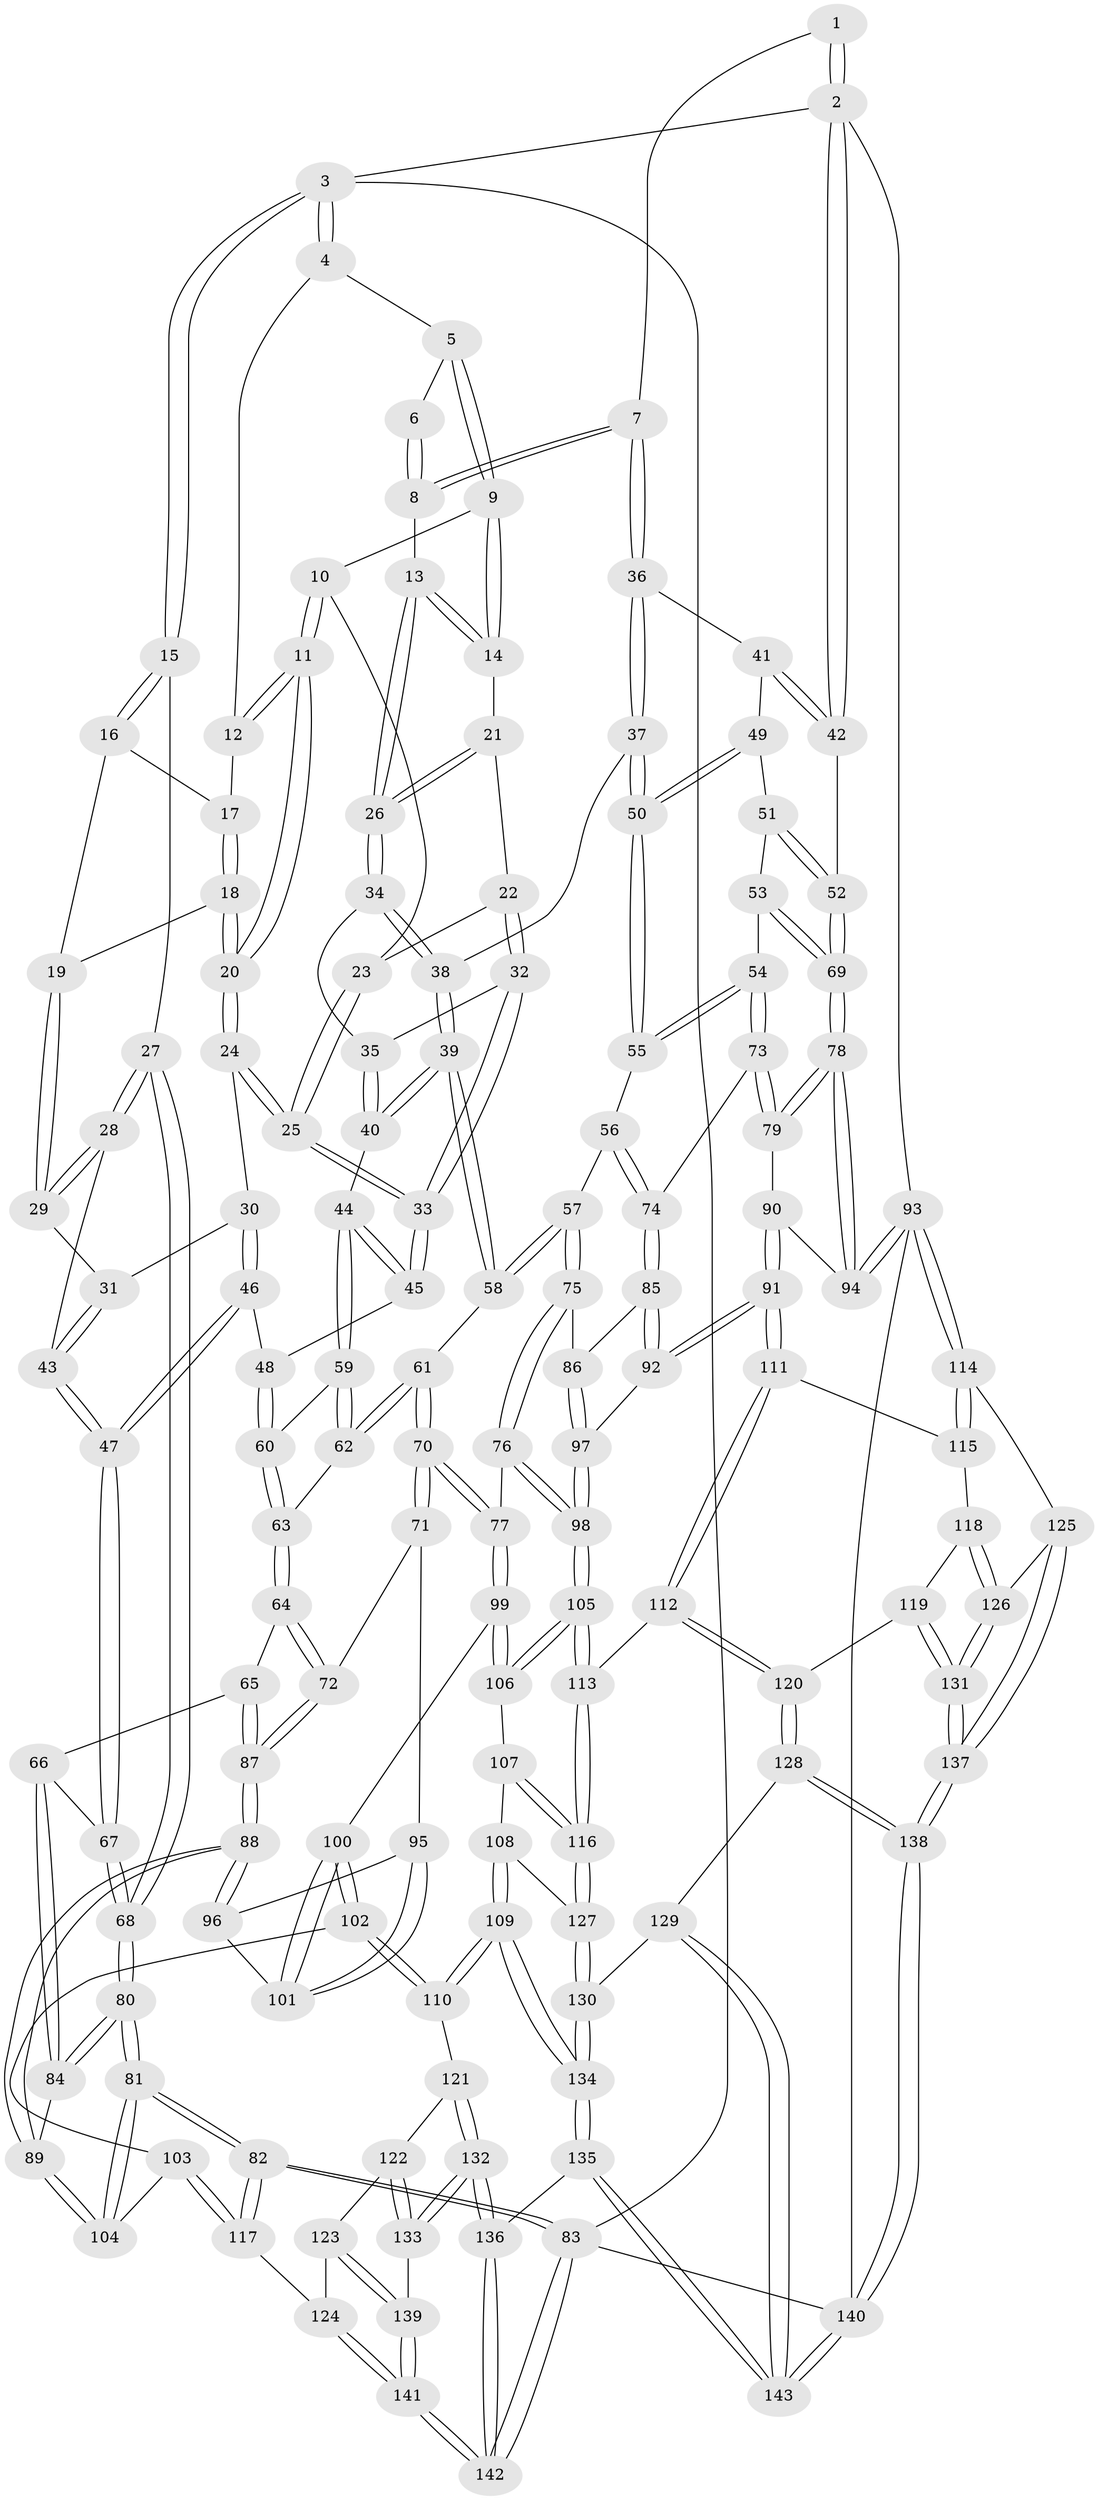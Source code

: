 // Generated by graph-tools (version 1.1) at 2025/38/03/09/25 02:38:24]
// undirected, 143 vertices, 354 edges
graph export_dot {
graph [start="1"]
  node [color=gray90,style=filled];
  1 [pos="+0.6046699246530112+0"];
  2 [pos="+1+0"];
  3 [pos="+0+0"];
  4 [pos="+0.22449429886211633+0"];
  5 [pos="+0.42211418276999346+0"];
  6 [pos="+0.5019618022363457+0"];
  7 [pos="+0.6655509787176204+0.13057122567947788"];
  8 [pos="+0.5391054021961678+0.10778458729843196"];
  9 [pos="+0.4046792641879365+0"];
  10 [pos="+0.3565827211559964+0.0031871217766174247"];
  11 [pos="+0.23934343417352738+0.09728372406786456"];
  12 [pos="+0.19104929543246232+0.0010675904309264776"];
  13 [pos="+0.4905246120056068+0.1376420224242777"];
  14 [pos="+0.41501153441721156+0"];
  15 [pos="+0+0"];
  16 [pos="+0.11108229223047664+0.04775833539202279"];
  17 [pos="+0.15320333523005827+0.03865235844005533"];
  18 [pos="+0.14185130573049162+0.11812056700410428"];
  19 [pos="+0.10339453370333825+0.1200076827045628"];
  20 [pos="+0.2414886462766777+0.18405677062429213"];
  21 [pos="+0.40434867469486274+0.11538897747343269"];
  22 [pos="+0.3767491573681144+0.13584344254626035"];
  23 [pos="+0.3436405471548429+0.06781744920619072"];
  24 [pos="+0.2433438373470099+0.18826888474701137"];
  25 [pos="+0.25834257631751606+0.19713880960182056"];
  26 [pos="+0.4837196092296794+0.15111531970174652"];
  27 [pos="+0+0.04781568025029018"];
  28 [pos="+0+0.11458044595386302"];
  29 [pos="+0.011225419126536993+0.14980924198598736"];
  30 [pos="+0.16374051073046808+0.22160376019516817"];
  31 [pos="+0.10577579643005808+0.21227767457113209"];
  32 [pos="+0.34111929271160574+0.19790517626592194"];
  33 [pos="+0.28987957089631855+0.22607669560707483"];
  34 [pos="+0.4822088916504343+0.17102892263348257"];
  35 [pos="+0.42961649162496995+0.19412839566787532"];
  36 [pos="+0.6977243764863165+0.17837239536764088"];
  37 [pos="+0.6919187486662581+0.2088152544428479"];
  38 [pos="+0.5183824297872042+0.21839631998052766"];
  39 [pos="+0.48656560330110343+0.3094297031149603"];
  40 [pos="+0.4417721124115093+0.28775250167032757"];
  41 [pos="+0.7814647832115509+0.1288997254311662"];
  42 [pos="+1+0"];
  43 [pos="+0.06507241499671632+0.30824953409127703"];
  44 [pos="+0.3082389318926337+0.27201243768233324"];
  45 [pos="+0.2937386533223548+0.24381563682700938"];
  46 [pos="+0.12667527872336484+0.325703491080929"];
  47 [pos="+0.08500841448832978+0.342096906897071"];
  48 [pos="+0.171559490113541+0.33903962446285946"];
  49 [pos="+0.9112053366521811+0.25531088484737197"];
  50 [pos="+0.6973557985891279+0.23465922301511807"];
  51 [pos="+0.918908786931211+0.25810131354000293"];
  52 [pos="+1+0"];
  53 [pos="+0.8943747119329936+0.34788496286749926"];
  54 [pos="+0.8359883840352386+0.4018171302993944"];
  55 [pos="+0.6947117363346474+0.3171184530515757"];
  56 [pos="+0.6447299504436019+0.3636646764148353"];
  57 [pos="+0.578391504689404+0.40140444141992715"];
  58 [pos="+0.500207312270362+0.3468539309551488"];
  59 [pos="+0.30854487266338937+0.27592836634135237"];
  60 [pos="+0.20270742932048563+0.39166304947535885"];
  61 [pos="+0.3560436197526257+0.41015079470143556"];
  62 [pos="+0.3390638948912333+0.38760923802413183"];
  63 [pos="+0.205258135345569+0.4148053401618864"];
  64 [pos="+0.1933785745459541+0.4386472062270193"];
  65 [pos="+0.11961529008163559+0.45538741359171675"];
  66 [pos="+0.10158399533776374+0.44534365023861805"];
  67 [pos="+0.07177551974712612+0.3753121496638198"];
  68 [pos="+0+0.4126726779877322"];
  69 [pos="+1+0.4285661211120099"];
  70 [pos="+0.36090055529479226+0.5025395944362542"];
  71 [pos="+0.266541316050881+0.512872818937573"];
  72 [pos="+0.25401365157962297+0.5100043448052712"];
  73 [pos="+0.8401691756151276+0.4247056796403143"];
  74 [pos="+0.7197022317402841+0.4982059283202187"];
  75 [pos="+0.5611725090300784+0.47107467736641917"];
  76 [pos="+0.42385033001510314+0.5584861185952062"];
  77 [pos="+0.4155383663708205+0.5612451035996766"];
  78 [pos="+1+0.5208948069240296"];
  79 [pos="+0.868393103910855+0.4820469859715716"];
  80 [pos="+0+0.5188565022895024"];
  81 [pos="+0+0.7049510134852534"];
  82 [pos="+0+0.7991676231373522"];
  83 [pos="+0+1"];
  84 [pos="+0.002005134959798969+0.5095340863510134"];
  85 [pos="+0.7014047356113656+0.5568751018789655"];
  86 [pos="+0.5706829415111357+0.48230069094087863"];
  87 [pos="+0.13813677549059927+0.5898257825153013"];
  88 [pos="+0.12946952023672925+0.6132983066514546"];
  89 [pos="+0.12765484151095421+0.616372986558241"];
  90 [pos="+0.8287167364531002+0.5964012427245261"];
  91 [pos="+0.8039567893672724+0.6487318138170092"];
  92 [pos="+0.7262600147086405+0.6084297138711982"];
  93 [pos="+1+0.7500067722847181"];
  94 [pos="+1+0.5485093961853349"];
  95 [pos="+0.25405624169134605+0.5892854657475229"];
  96 [pos="+0.21329121153196381+0.6011166586395452"];
  97 [pos="+0.6037557470078099+0.6483804291100027"];
  98 [pos="+0.6018611513614609+0.6503873800423424"];
  99 [pos="+0.40983082497701084+0.584644293386081"];
  100 [pos="+0.2931892036256505+0.6541451051691419"];
  101 [pos="+0.2804779879582226+0.6355133564634338"];
  102 [pos="+0.2215433660336239+0.7509863586749352"];
  103 [pos="+0.1675069620613566+0.7168218603509225"];
  104 [pos="+0.12219914832789162+0.6467550539621172"];
  105 [pos="+0.5774402870271005+0.7234409705337097"];
  106 [pos="+0.4299076754222379+0.6552234861347518"];
  107 [pos="+0.41242113498814464+0.7260519054363948"];
  108 [pos="+0.35394408881049716+0.7963775306333243"];
  109 [pos="+0.28623767500101016+0.8214675035621474"];
  110 [pos="+0.2506668528828113+0.8072457681254959"];
  111 [pos="+0.8116105497433177+0.6693162122413037"];
  112 [pos="+0.5999836912037632+0.7880163034755571"];
  113 [pos="+0.5902375098364039+0.7844428349353921"];
  114 [pos="+1+0.7696189433803384"];
  115 [pos="+0.8332127578342879+0.695137433684256"];
  116 [pos="+0.5508341810970013+0.8088126404075605"];
  117 [pos="+0+0.8484371547219046"];
  118 [pos="+0.7846464739267315+0.8143048551040107"];
  119 [pos="+0.7392629340364748+0.8515829128681508"];
  120 [pos="+0.6774475425873189+0.8674439386256872"];
  121 [pos="+0.24784843926187636+0.8102152665653326"];
  122 [pos="+0.18736225852616498+0.8542578328296807"];
  123 [pos="+0.08951248301754137+0.8950767497900168"];
  124 [pos="+0.05809771347364224+0.8976613762166562"];
  125 [pos="+0.9905064122352275+0.8401024363970759"];
  126 [pos="+0.8491611356362659+0.8840154598050539"];
  127 [pos="+0.5042021956925065+0.8644661034138816"];
  128 [pos="+0.6703604768311919+0.9155287772063359"];
  129 [pos="+0.5616609353251287+0.9491316409962193"];
  130 [pos="+0.4974247048504189+0.9119771145445376"];
  131 [pos="+0.8208432434330649+0.9710036974345015"];
  132 [pos="+0.21203830601043155+0.9784354793043882"];
  133 [pos="+0.17050566980218534+0.9585461056393945"];
  134 [pos="+0.3804461297310301+1"];
  135 [pos="+0.353268758219194+1"];
  136 [pos="+0.3293027998915413+1"];
  137 [pos="+0.8336299392377795+1"];
  138 [pos="+0.7994278807693229+1"];
  139 [pos="+0.1496679102201322+0.965429698260386"];
  140 [pos="+0.7994387352651244+1"];
  141 [pos="+0.07869533968762862+1"];
  142 [pos="+0.060103984023196194+1"];
  143 [pos="+0.6678629689240566+1"];
  1 -- 2;
  1 -- 2;
  1 -- 7;
  2 -- 3;
  2 -- 42;
  2 -- 42;
  2 -- 93;
  3 -- 4;
  3 -- 4;
  3 -- 15;
  3 -- 15;
  3 -- 83;
  4 -- 5;
  4 -- 12;
  5 -- 6;
  5 -- 9;
  5 -- 9;
  6 -- 8;
  6 -- 8;
  7 -- 8;
  7 -- 8;
  7 -- 36;
  7 -- 36;
  8 -- 13;
  9 -- 10;
  9 -- 14;
  9 -- 14;
  10 -- 11;
  10 -- 11;
  10 -- 23;
  11 -- 12;
  11 -- 12;
  11 -- 20;
  11 -- 20;
  12 -- 17;
  13 -- 14;
  13 -- 14;
  13 -- 26;
  13 -- 26;
  14 -- 21;
  15 -- 16;
  15 -- 16;
  15 -- 27;
  16 -- 17;
  16 -- 19;
  17 -- 18;
  17 -- 18;
  18 -- 19;
  18 -- 20;
  18 -- 20;
  19 -- 29;
  19 -- 29;
  20 -- 24;
  20 -- 24;
  21 -- 22;
  21 -- 26;
  21 -- 26;
  22 -- 23;
  22 -- 32;
  22 -- 32;
  23 -- 25;
  23 -- 25;
  24 -- 25;
  24 -- 25;
  24 -- 30;
  25 -- 33;
  25 -- 33;
  26 -- 34;
  26 -- 34;
  27 -- 28;
  27 -- 28;
  27 -- 68;
  27 -- 68;
  28 -- 29;
  28 -- 29;
  28 -- 43;
  29 -- 31;
  30 -- 31;
  30 -- 46;
  30 -- 46;
  31 -- 43;
  31 -- 43;
  32 -- 33;
  32 -- 33;
  32 -- 35;
  33 -- 45;
  33 -- 45;
  34 -- 35;
  34 -- 38;
  34 -- 38;
  35 -- 40;
  35 -- 40;
  36 -- 37;
  36 -- 37;
  36 -- 41;
  37 -- 38;
  37 -- 50;
  37 -- 50;
  38 -- 39;
  38 -- 39;
  39 -- 40;
  39 -- 40;
  39 -- 58;
  39 -- 58;
  40 -- 44;
  41 -- 42;
  41 -- 42;
  41 -- 49;
  42 -- 52;
  43 -- 47;
  43 -- 47;
  44 -- 45;
  44 -- 45;
  44 -- 59;
  44 -- 59;
  45 -- 48;
  46 -- 47;
  46 -- 47;
  46 -- 48;
  47 -- 67;
  47 -- 67;
  48 -- 60;
  48 -- 60;
  49 -- 50;
  49 -- 50;
  49 -- 51;
  50 -- 55;
  50 -- 55;
  51 -- 52;
  51 -- 52;
  51 -- 53;
  52 -- 69;
  52 -- 69;
  53 -- 54;
  53 -- 69;
  53 -- 69;
  54 -- 55;
  54 -- 55;
  54 -- 73;
  54 -- 73;
  55 -- 56;
  56 -- 57;
  56 -- 74;
  56 -- 74;
  57 -- 58;
  57 -- 58;
  57 -- 75;
  57 -- 75;
  58 -- 61;
  59 -- 60;
  59 -- 62;
  59 -- 62;
  60 -- 63;
  60 -- 63;
  61 -- 62;
  61 -- 62;
  61 -- 70;
  61 -- 70;
  62 -- 63;
  63 -- 64;
  63 -- 64;
  64 -- 65;
  64 -- 72;
  64 -- 72;
  65 -- 66;
  65 -- 87;
  65 -- 87;
  66 -- 67;
  66 -- 84;
  66 -- 84;
  67 -- 68;
  67 -- 68;
  68 -- 80;
  68 -- 80;
  69 -- 78;
  69 -- 78;
  70 -- 71;
  70 -- 71;
  70 -- 77;
  70 -- 77;
  71 -- 72;
  71 -- 95;
  72 -- 87;
  72 -- 87;
  73 -- 74;
  73 -- 79;
  73 -- 79;
  74 -- 85;
  74 -- 85;
  75 -- 76;
  75 -- 76;
  75 -- 86;
  76 -- 77;
  76 -- 98;
  76 -- 98;
  77 -- 99;
  77 -- 99;
  78 -- 79;
  78 -- 79;
  78 -- 94;
  78 -- 94;
  79 -- 90;
  80 -- 81;
  80 -- 81;
  80 -- 84;
  80 -- 84;
  81 -- 82;
  81 -- 82;
  81 -- 104;
  81 -- 104;
  82 -- 83;
  82 -- 83;
  82 -- 117;
  82 -- 117;
  83 -- 142;
  83 -- 142;
  83 -- 140;
  84 -- 89;
  85 -- 86;
  85 -- 92;
  85 -- 92;
  86 -- 97;
  86 -- 97;
  87 -- 88;
  87 -- 88;
  88 -- 89;
  88 -- 89;
  88 -- 96;
  88 -- 96;
  89 -- 104;
  89 -- 104;
  90 -- 91;
  90 -- 91;
  90 -- 94;
  91 -- 92;
  91 -- 92;
  91 -- 111;
  91 -- 111;
  92 -- 97;
  93 -- 94;
  93 -- 94;
  93 -- 114;
  93 -- 114;
  93 -- 140;
  95 -- 96;
  95 -- 101;
  95 -- 101;
  96 -- 101;
  97 -- 98;
  97 -- 98;
  98 -- 105;
  98 -- 105;
  99 -- 100;
  99 -- 106;
  99 -- 106;
  100 -- 101;
  100 -- 101;
  100 -- 102;
  100 -- 102;
  102 -- 103;
  102 -- 110;
  102 -- 110;
  103 -- 104;
  103 -- 117;
  103 -- 117;
  105 -- 106;
  105 -- 106;
  105 -- 113;
  105 -- 113;
  106 -- 107;
  107 -- 108;
  107 -- 116;
  107 -- 116;
  108 -- 109;
  108 -- 109;
  108 -- 127;
  109 -- 110;
  109 -- 110;
  109 -- 134;
  109 -- 134;
  110 -- 121;
  111 -- 112;
  111 -- 112;
  111 -- 115;
  112 -- 113;
  112 -- 120;
  112 -- 120;
  113 -- 116;
  113 -- 116;
  114 -- 115;
  114 -- 115;
  114 -- 125;
  115 -- 118;
  116 -- 127;
  116 -- 127;
  117 -- 124;
  118 -- 119;
  118 -- 126;
  118 -- 126;
  119 -- 120;
  119 -- 131;
  119 -- 131;
  120 -- 128;
  120 -- 128;
  121 -- 122;
  121 -- 132;
  121 -- 132;
  122 -- 123;
  122 -- 133;
  122 -- 133;
  123 -- 124;
  123 -- 139;
  123 -- 139;
  124 -- 141;
  124 -- 141;
  125 -- 126;
  125 -- 137;
  125 -- 137;
  126 -- 131;
  126 -- 131;
  127 -- 130;
  127 -- 130;
  128 -- 129;
  128 -- 138;
  128 -- 138;
  129 -- 130;
  129 -- 143;
  129 -- 143;
  130 -- 134;
  130 -- 134;
  131 -- 137;
  131 -- 137;
  132 -- 133;
  132 -- 133;
  132 -- 136;
  132 -- 136;
  133 -- 139;
  134 -- 135;
  134 -- 135;
  135 -- 136;
  135 -- 143;
  135 -- 143;
  136 -- 142;
  136 -- 142;
  137 -- 138;
  137 -- 138;
  138 -- 140;
  138 -- 140;
  139 -- 141;
  139 -- 141;
  140 -- 143;
  140 -- 143;
  141 -- 142;
  141 -- 142;
}
